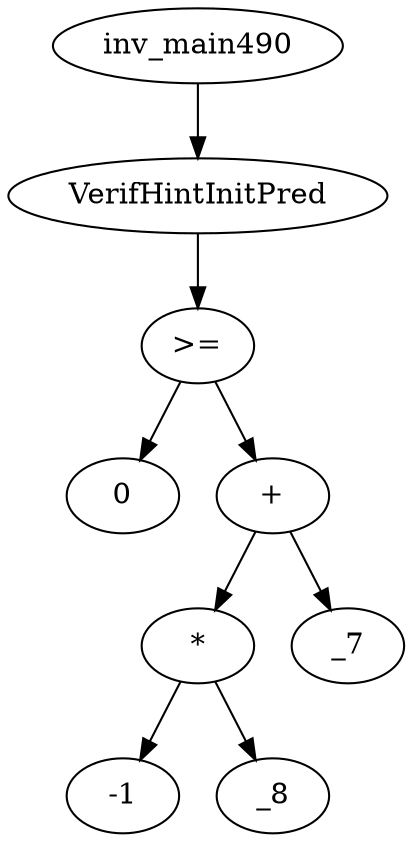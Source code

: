 digraph dag {
0 [label="inv_main490"];
1 [label="VerifHintInitPred"];
2 [label=">="];
3 [label="0"];
4 [label="+"];
5 [label="*"];
6 [label="-1"];
7 [label="_8"];
8 [label="_7"];
0->1
1->2
2->4
2 -> 3
4->5
4 -> 8
5->7
5 -> 6
}
